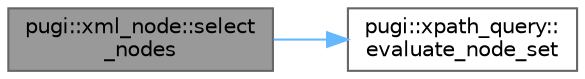 digraph "pugi::xml_node::select_nodes"
{
 // INTERACTIVE_SVG=YES
 // LATEX_PDF_SIZE
  bgcolor="transparent";
  edge [fontname=Helvetica,fontsize=10,labelfontname=Helvetica,labelfontsize=10];
  node [fontname=Helvetica,fontsize=10,shape=box,height=0.2,width=0.4];
  rankdir="LR";
  Node1 [id="Node000001",label="pugi::xml_node::select\l_nodes",height=0.2,width=0.4,color="gray40", fillcolor="grey60", style="filled", fontcolor="black",tooltip=" "];
  Node1 -> Node2 [id="edge1_Node000001_Node000002",color="steelblue1",style="solid",tooltip=" "];
  Node2 [id="Node000002",label="pugi::xpath_query::\levaluate_node_set",height=0.2,width=0.4,color="grey40", fillcolor="white", style="filled",URL="$d7/d38/classpugi_1_1xpath__query.html#a6974c480b532ad18bc1526819171bda4",tooltip=" "];
}
